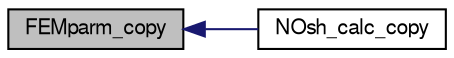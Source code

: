 digraph "FEMparm_copy"
{
  edge [fontname="FreeSans",fontsize="10",labelfontname="FreeSans",labelfontsize="10"];
  node [fontname="FreeSans",fontsize="10",shape=record];
  rankdir="LR";
  Node1 [label="FEMparm_copy",height=0.2,width=0.4,color="black", fillcolor="grey75", style="filled" fontcolor="black"];
  Node1 -> Node2 [dir="back",color="midnightblue",fontsize="10",style="solid",fontname="FreeSans"];
  Node2 [label="NOsh_calc_copy",height=0.2,width=0.4,color="black", fillcolor="white", style="filled",URL="$group___n_osh.html#ga20c398118710df03944e89a1fa553ec6",tooltip="Copy NOsh_calc object into thee."];
}
